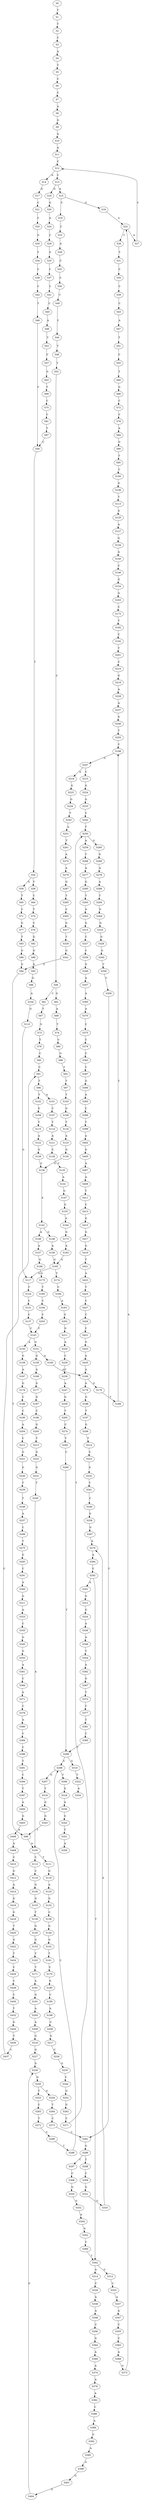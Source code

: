 strict digraph  {
	S0 -> S1 [ label = T ];
	S1 -> S2 [ label = T ];
	S2 -> S3 [ label = C ];
	S3 -> S4 [ label = A ];
	S4 -> S5 [ label = T ];
	S5 -> S6 [ label = C ];
	S6 -> S7 [ label = C ];
	S7 -> S8 [ label = A ];
	S8 -> S9 [ label = G ];
	S9 -> S10 [ label = A ];
	S10 -> S11 [ label = A ];
	S11 -> S12 [ label = C ];
	S12 -> S13 [ label = C ];
	S12 -> S14 [ label = A ];
	S13 -> S15 [ label = A ];
	S13 -> S16 [ label = G ];
	S14 -> S17 [ label = G ];
	S15 -> S18 [ label = G ];
	S15 -> S19 [ label = C ];
	S16 -> S20 [ label = G ];
	S17 -> S21 [ label = C ];
	S18 -> S22 [ label = A ];
	S19 -> S23 [ label = C ];
	S20 -> S24 [ label = A ];
	S21 -> S25 [ label = C ];
	S22 -> S26 [ label = C ];
	S22 -> S27 [ label = A ];
	S23 -> S28 [ label = A ];
	S24 -> S29 [ label = C ];
	S25 -> S30 [ label = G ];
	S26 -> S31 [ label = T ];
	S27 -> S12 [ label = C ];
	S28 -> S32 [ label = C ];
	S29 -> S33 [ label = G ];
	S30 -> S34 [ label = T ];
	S31 -> S35 [ label = C ];
	S32 -> S36 [ label = C ];
	S33 -> S37 [ label = C ];
	S34 -> S38 [ label = C ];
	S35 -> S39 [ label = C ];
	S36 -> S40 [ label = C ];
	S37 -> S41 [ label = C ];
	S38 -> S42 [ label = C ];
	S39 -> S43 [ label = C ];
	S40 -> S44 [ label = C ];
	S41 -> S45 [ label = C ];
	S42 -> S46 [ label = T ];
	S43 -> S47 [ label = A ];
	S44 -> S48 [ label = T ];
	S45 -> S49 [ label = A ];
	S46 -> S50 [ label = C ];
	S47 -> S51 [ label = T ];
	S48 -> S52 [ label = T ];
	S49 -> S53 [ label = T ];
	S50 -> S54 [ label = T ];
	S51 -> S55 [ label = C ];
	S52 -> S56 [ label = C ];
	S53 -> S57 [ label = C ];
	S54 -> S58 [ label = T ];
	S54 -> S59 [ label = G ];
	S55 -> S60 [ label = T ];
	S56 -> S61 [ label = C ];
	S56 -> S62 [ label = G ];
	S57 -> S63 [ label = G ];
	S58 -> S64 [ label = C ];
	S59 -> S65 [ label = T ];
	S60 -> S66 [ label = G ];
	S61 -> S67 [ label = T ];
	S62 -> S68 [ label = A ];
	S63 -> S69 [ label = T ];
	S64 -> S70 [ label = T ];
	S65 -> S71 [ label = C ];
	S66 -> S72 [ label = C ];
	S67 -> S73 [ label = G ];
	S68 -> S74 [ label = T ];
	S69 -> S75 [ label = C ];
	S70 -> S76 [ label = C ];
	S71 -> S77 [ label = G ];
	S72 -> S78 [ label = C ];
	S73 -> S79 [ label = T ];
	S74 -> S80 [ label = C ];
	S75 -> S81 [ label = C ];
	S76 -> S82 [ label = G ];
	S77 -> S83 [ label = T ];
	S78 -> S84 [ label = A ];
	S79 -> S85 [ label = C ];
	S80 -> S86 [ label = G ];
	S81 -> S87 [ label = T ];
	S82 -> S88 [ label = G ];
	S83 -> S89 [ label = G ];
	S84 -> S90 [ label = G ];
	S85 -> S91 [ label = C ];
	S86 -> S92 [ label = T ];
	S87 -> S50 [ label = C ];
	S88 -> S93 [ label = A ];
	S89 -> S94 [ label = G ];
	S90 -> S95 [ label = T ];
	S91 -> S96 [ label = T ];
	S92 -> S97 [ label = T ];
	S93 -> S98 [ label = G ];
	S94 -> S99 [ label = T ];
	S95 -> S100 [ label = C ];
	S96 -> S101 [ label = A ];
	S96 -> S102 [ label = T ];
	S97 -> S103 [ label = T ];
	S98 -> S104 [ label = A ];
	S99 -> S105 [ label = A ];
	S100 -> S106 [ label = G ];
	S101 -> S107 [ label = C ];
	S102 -> S108 [ label = G ];
	S103 -> S109 [ label = G ];
	S104 -> S110 [ label = G ];
	S105 -> S111 [ label = T ];
	S105 -> S112 [ label = C ];
	S106 -> S113 [ label = T ];
	S107 -> S114 [ label = T ];
	S108 -> S115 [ label = T ];
	S109 -> S116 [ label = T ];
	S110 -> S117 [ label = G ];
	S111 -> S118 [ label = G ];
	S112 -> S119 [ label = C ];
	S113 -> S120 [ label = A ];
	S114 -> S121 [ label = A ];
	S115 -> S122 [ label = A ];
	S116 -> S123 [ label = A ];
	S117 -> S124 [ label = T ];
	S118 -> S125 [ label = A ];
	S119 -> S126 [ label = G ];
	S120 -> S127 [ label = A ];
	S121 -> S128 [ label = C ];
	S122 -> S129 [ label = G ];
	S123 -> S130 [ label = G ];
	S124 -> S131 [ label = C ];
	S125 -> S132 [ label = G ];
	S126 -> S133 [ label = G ];
	S127 -> S134 [ label = G ];
	S128 -> S135 [ label = C ];
	S129 -> S136 [ label = G ];
	S130 -> S136 [ label = G ];
	S131 -> S137 [ label = C ];
	S132 -> S138 [ label = C ];
	S133 -> S139 [ label = T ];
	S134 -> S140 [ label = A ];
	S135 -> S141 [ label = A ];
	S136 -> S142 [ label = A ];
	S137 -> S143 [ label = C ];
	S138 -> S144 [ label = G ];
	S139 -> S145 [ label = G ];
	S140 -> S146 [ label = C ];
	S141 -> S147 [ label = G ];
	S142 -> S148 [ label = G ];
	S142 -> S149 [ label = A ];
	S143 -> S150 [ label = A ];
	S143 -> S151 [ label = G ];
	S144 -> S152 [ label = G ];
	S145 -> S153 [ label = G ];
	S146 -> S154 [ label = G ];
	S147 -> S155 [ label = G ];
	S148 -> S156 [ label = A ];
	S149 -> S157 [ label = A ];
	S150 -> S158 [ label = G ];
	S151 -> S159 [ label = G ];
	S151 -> S160 [ label = A ];
	S152 -> S161 [ label = T ];
	S153 -> S162 [ label = T ];
	S154 -> S163 [ label = G ];
	S155 -> S164 [ label = A ];
	S156 -> S165 [ label = G ];
	S157 -> S166 [ label = G ];
	S158 -> S167 [ label = A ];
	S159 -> S168 [ label = A ];
	S160 -> S169 [ label = A ];
	S161 -> S170 [ label = C ];
	S162 -> S171 [ label = T ];
	S163 -> S172 [ label = C ];
	S164 -> S173 [ label = G ];
	S165 -> S174 [ label = T ];
	S165 -> S117 [ label = G ];
	S166 -> S175 [ label = G ];
	S167 -> S176 [ label = G ];
	S168 -> S177 [ label = G ];
	S169 -> S178 [ label = A ];
	S169 -> S179 [ label = G ];
	S170 -> S180 [ label = G ];
	S171 -> S181 [ label = A ];
	S172 -> S182 [ label = T ];
	S173 -> S183 [ label = A ];
	S174 -> S184 [ label = C ];
	S175 -> S185 [ label = T ];
	S176 -> S186 [ label = C ];
	S177 -> S187 [ label = G ];
	S178 -> S188 [ label = G ];
	S179 -> S189 [ label = T ];
	S180 -> S190 [ label = C ];
	S181 -> S191 [ label = G ];
	S182 -> S192 [ label = C ];
	S183 -> S165 [ label = G ];
	S184 -> S193 [ label = A ];
	S185 -> S194 [ label = C ];
	S186 -> S195 [ label = C ];
	S187 -> S196 [ label = C ];
	S188 -> S197 [ label = T ];
	S189 -> S198 [ label = C ];
	S190 -> S199 [ label = A ];
	S191 -> S200 [ label = A ];
	S192 -> S201 [ label = T ];
	S193 -> S202 [ label = G ];
	S194 -> S203 [ label = C ];
	S195 -> S204 [ label = A ];
	S196 -> S205 [ label = G ];
	S197 -> S206 [ label = G ];
	S198 -> S207 [ label = G ];
	S199 -> S208 [ label = C ];
	S200 -> S209 [ label = A ];
	S201 -> S210 [ label = C ];
	S202 -> S211 [ label = G ];
	S203 -> S143 [ label = C ];
	S204 -> S212 [ label = C ];
	S205 -> S213 [ label = T ];
	S206 -> S214 [ label = T ];
	S207 -> S215 [ label = C ];
	S207 -> S216 [ label = A ];
	S208 -> S217 [ label = G ];
	S209 -> S218 [ label = G ];
	S210 -> S219 [ label = G ];
	S211 -> S220 [ label = A ];
	S212 -> S221 [ label = G ];
	S213 -> S222 [ label = G ];
	S214 -> S223 [ label = C ];
	S215 -> S224 [ label = G ];
	S216 -> S225 [ label = G ];
	S217 -> S226 [ label = C ];
	S218 -> S227 [ label = G ];
	S219 -> S228 [ label = A ];
	S220 -> S229 [ label = C ];
	S221 -> S230 [ label = G ];
	S222 -> S231 [ label = G ];
	S223 -> S232 [ label = G ];
	S224 -> S233 [ label = G ];
	S225 -> S234 [ label = G ];
	S226 -> S235 [ label = G ];
	S227 -> S236 [ label = G ];
	S228 -> S237 [ label = A ];
	S229 -> S238 [ label = C ];
	S230 -> S239 [ label = T ];
	S231 -> S240 [ label = T ];
	S232 -> S241 [ label = T ];
	S233 -> S242 [ label = C ];
	S234 -> S243 [ label = T ];
	S235 -> S244 [ label = C ];
	S236 -> S245 [ label = G ];
	S237 -> S246 [ label = G ];
	S238 -> S247 [ label = A ];
	S239 -> S248 [ label = T ];
	S240 -> S105 [ label = A ];
	S241 -> S249 [ label = C ];
	S242 -> S250 [ label = T ];
	S243 -> S251 [ label = A ];
	S244 -> S252 [ label = G ];
	S245 -> S253 [ label = T ];
	S245 -> S254 [ label = G ];
	S246 -> S255 [ label = T ];
	S247 -> S256 [ label = G ];
	S248 -> S257 [ label = A ];
	S249 -> S258 [ label = G ];
	S250 -> S259 [ label = A ];
	S250 -> S260 [ label = G ];
	S251 -> S261 [ label = T ];
	S252 -> S262 [ label = G ];
	S253 -> S263 [ label = C ];
	S254 -> S264 [ label = T ];
	S255 -> S198 [ label = C ];
	S256 -> S265 [ label = T ];
	S257 -> S266 [ label = C ];
	S258 -> S267 [ label = G ];
	S259 -> S268 [ label = T ];
	S260 -> S269 [ label = G ];
	S261 -> S270 [ label = A ];
	S262 -> S271 [ label = C ];
	S263 -> S272 [ label = T ];
	S264 -> S273 [ label = C ];
	S265 -> S274 [ label = C ];
	S266 -> S275 [ label = T ];
	S267 -> S276 [ label = A ];
	S268 -> S277 [ label = A ];
	S269 -> S278 [ label = A ];
	S270 -> S279 [ label = A ];
	S271 -> S250 [ label = T ];
	S272 -> S280 [ label = C ];
	S273 -> S281 [ label = C ];
	S274 -> S282 [ label = T ];
	S275 -> S283 [ label = G ];
	S276 -> S284 [ label = A ];
	S277 -> S285 [ label = G ];
	S278 -> S286 [ label = A ];
	S279 -> S287 [ label = G ];
	S280 -> S288 [ label = T ];
	S281 -> S289 [ label = G ];
	S282 -> S290 [ label = C ];
	S283 -> S291 [ label = C ];
	S284 -> S292 [ label = C ];
	S285 -> S293 [ label = T ];
	S286 -> S294 [ label = T ];
	S287 -> S295 [ label = T ];
	S288 -> S296 [ label = C ];
	S289 -> S297 [ label = C ];
	S289 -> S298 [ label = T ];
	S290 -> S299 [ label = T ];
	S291 -> S300 [ label = A ];
	S292 -> S301 [ label = A ];
	S292 -> S302 [ label = T ];
	S293 -> S303 [ label = A ];
	S294 -> S304 [ label = G ];
	S295 -> S305 [ label = C ];
	S296 -> S306 [ label = T ];
	S296 -> S307 [ label = G ];
	S297 -> S308 [ label = C ];
	S298 -> S309 [ label = C ];
	S299 -> S296 [ label = C ];
	S299 -> S310 [ label = G ];
	S300 -> S311 [ label = G ];
	S301 -> S312 [ label = G ];
	S302 -> S313 [ label = G ];
	S302 -> S314 [ label = A ];
	S303 -> S315 [ label = G ];
	S304 -> S316 [ label = G ];
	S305 -> S317 [ label = G ];
	S306 -> S318 [ label = G ];
	S307 -> S319 [ label = T ];
	S308 -> S320 [ label = G ];
	S309 -> S321 [ label = G ];
	S310 -> S322 [ label = T ];
	S311 -> S323 [ label = A ];
	S312 -> S324 [ label = G ];
	S313 -> S325 [ label = C ];
	S314 -> S326 [ label = C ];
	S315 -> S327 [ label = C ];
	S316 -> S328 [ label = G ];
	S317 -> S329 [ label = T ];
	S318 -> S330 [ label = A ];
	S319 -> S331 [ label = G ];
	S320 -> S332 [ label = G ];
	S321 -> S333 [ label = G ];
	S322 -> S334 [ label = A ];
	S323 -> S335 [ label = C ];
	S324 -> S336 [ label = A ];
	S325 -> S337 [ label = A ];
	S326 -> S338 [ label = A ];
	S327 -> S339 [ label = C ];
	S328 -> S340 [ label = G ];
	S329 -> S341 [ label = G ];
	S330 -> S342 [ label = G ];
	S331 -> S343 [ label = G ];
	S332 -> S344 [ label = A ];
	S333 -> S276 [ label = A ];
	S335 -> S345 [ label = G ];
	S336 -> S346 [ label = A ];
	S337 -> S347 [ label = A ];
	S338 -> S348 [ label = A ];
	S339 -> S349 [ label = G ];
	S340 -> S350 [ label = T ];
	S341 -> S94 [ label = G ];
	S342 -> S351 [ label = T ];
	S343 -> S99 [ label = T ];
	S344 -> S352 [ label = A ];
	S345 -> S353 [ label = G ];
	S346 -> S354 [ label = T ];
	S347 -> S355 [ label = C ];
	S348 -> S356 [ label = C ];
	S349 -> S357 [ label = A ];
	S350 -> S358 [ label = C ];
	S351 -> S359 [ label = A ];
	S352 -> S360 [ label = C ];
	S353 -> S361 [ label = A ];
	S354 -> S362 [ label = A ];
	S355 -> S363 [ label = C ];
	S356 -> S364 [ label = G ];
	S357 -> S365 [ label = A ];
	S358 -> S281 [ label = C ];
	S360 -> S302 [ label = T ];
	S361 -> S366 [ label = C ];
	S362 -> S367 [ label = G ];
	S363 -> S368 [ label = A ];
	S364 -> S369 [ label = A ];
	S365 -> S370 [ label = A ];
	S366 -> S371 [ label = A ];
	S367 -> S372 [ label = T ];
	S368 -> S373 [ label = G ];
	S369 -> S374 [ label = A ];
	S370 -> S375 [ label = C ];
	S371 -> S376 [ label = C ];
	S372 -> S377 [ label = C ];
	S373 -> S22 [ label = A ];
	S374 -> S378 [ label = A ];
	S375 -> S379 [ label = C ];
	S376 -> S380 [ label = A ];
	S377 -> S381 [ label = T ];
	S378 -> S382 [ label = A ];
	S379 -> S383 [ label = C ];
	S380 -> S384 [ label = C ];
	S381 -> S385 [ label = C ];
	S382 -> S386 [ label = C ];
	S383 -> S387 [ label = C ];
	S384 -> S388 [ label = C ];
	S385 -> S299 [ label = T ];
	S386 -> S389 [ label = A ];
	S387 -> S390 [ label = G ];
	S388 -> S391 [ label = T ];
	S389 -> S392 [ label = G ];
	S390 -> S393 [ label = A ];
	S391 -> S394 [ label = C ];
	S392 -> S395 [ label = A ];
	S393 -> S396 [ label = C ];
	S394 -> S397 [ label = T ];
	S395 -> S398 [ label = A ];
	S396 -> S399 [ label = T ];
	S397 -> S400 [ label = A ];
	S398 -> S401 [ label = G ];
	S399 -> S402 [ label = A ];
	S400 -> S403 [ label = G ];
	S401 -> S404 [ label = G ];
	S402 -> S405 [ label = G ];
	S403 -> S406 [ label = A ];
	S404 -> S236 [ label = G ];
	S405 -> S407 [ label = A ];
	S406 -> S408 [ label = A ];
	S407 -> S409 [ label = A ];
	S408 -> S410 [ label = C ];
	S409 -> S411 [ label = T ];
	S410 -> S412 [ label = G ];
	S411 -> S413 [ label = C ];
	S412 -> S414 [ label = A ];
	S413 -> S415 [ label = G ];
	S414 -> S416 [ label = G ];
	S415 -> S417 [ label = G ];
	S416 -> S418 [ label = G ];
	S417 -> S419 [ label = G ];
	S418 -> S420 [ label = T ];
	S419 -> S421 [ label = T ];
	S420 -> S422 [ label = G ];
	S421 -> S423 [ label = A ];
	S422 -> S424 [ label = T ];
	S423 -> S425 [ label = T ];
	S424 -> S426 [ label = C ];
	S425 -> S427 [ label = C ];
	S426 -> S428 [ label = C ];
	S427 -> S429 [ label = C ];
	S428 -> S430 [ label = C ];
	S429 -> S431 [ label = C ];
	S430 -> S432 [ label = T ];
	S431 -> S433 [ label = G ];
	S432 -> S434 [ label = G ];
	S433 -> S435 [ label = A ];
	S434 -> S436 [ label = T ];
	S435 -> S169 [ label = A ];
	S436 -> S437 [ label = C ];
	S437 -> S91 [ label = C ];
}
